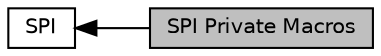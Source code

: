 digraph "SPI Private Macros"
{
  edge [fontname="Helvetica",fontsize="10",labelfontname="Helvetica",labelfontsize="10"];
  node [fontname="Helvetica",fontsize="10",shape=box];
  rankdir=LR;
  Node1 [label="SPI Private Macros",height=0.2,width=0.4,color="black", fillcolor="grey75", style="filled", fontcolor="black",tooltip=" "];
  Node2 [label="SPI",height=0.2,width=0.4,color="black", fillcolor="white", style="filled",URL="$group___s_p_i.html",tooltip="SPI HAL module driver."];
  Node2->Node1 [shape=plaintext, dir="back", style="solid"];
}
